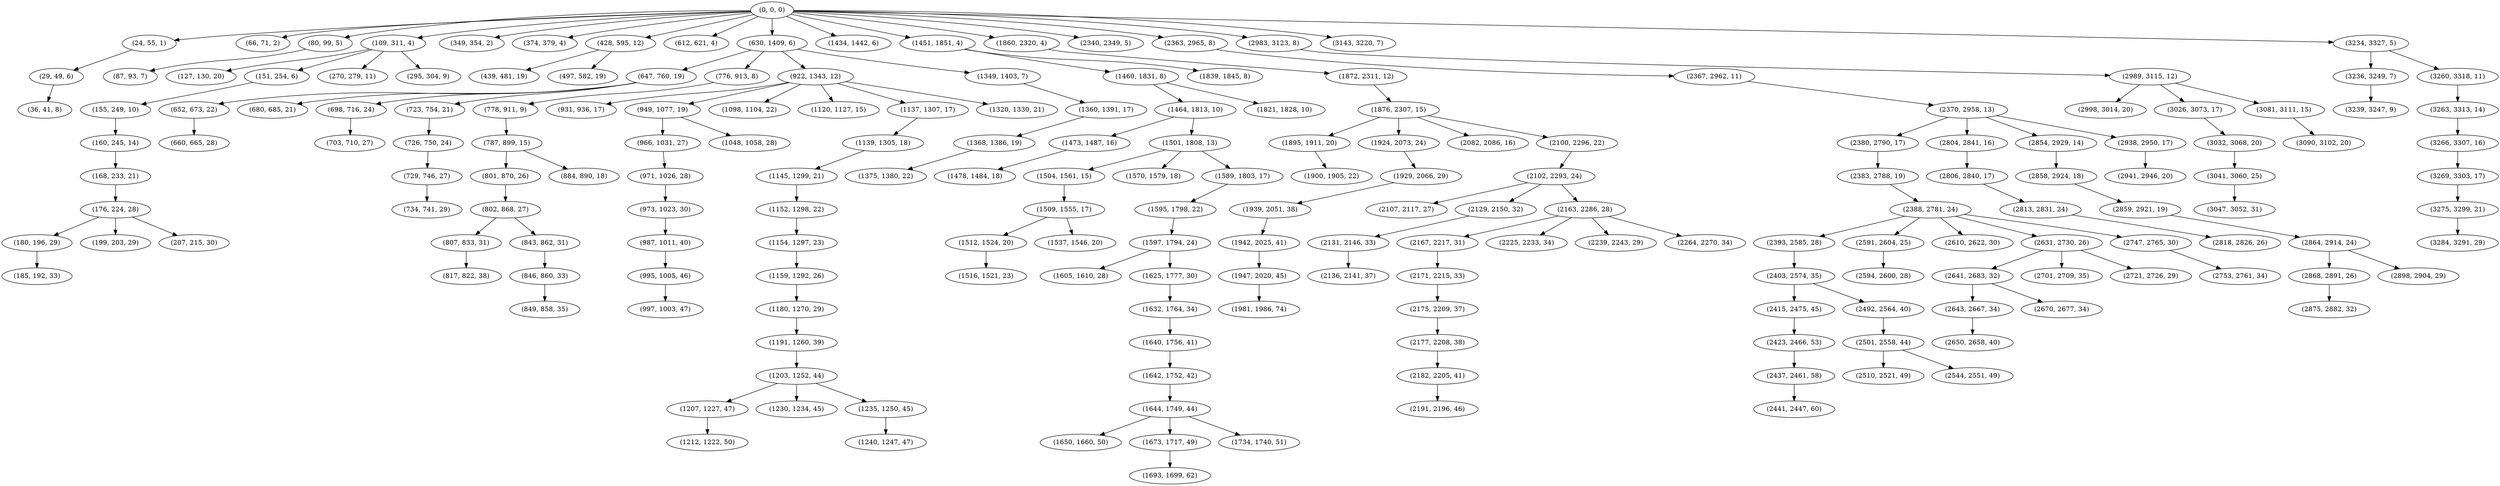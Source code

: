 digraph tree {
    "(0, 0, 0)";
    "(24, 55, 1)";
    "(29, 49, 6)";
    "(36, 41, 8)";
    "(66, 71, 2)";
    "(80, 99, 5)";
    "(87, 93, 7)";
    "(109, 311, 4)";
    "(127, 130, 20)";
    "(151, 254, 6)";
    "(155, 249, 10)";
    "(160, 245, 14)";
    "(168, 233, 21)";
    "(176, 224, 28)";
    "(180, 196, 29)";
    "(185, 192, 33)";
    "(199, 203, 29)";
    "(207, 215, 30)";
    "(270, 279, 11)";
    "(295, 304, 9)";
    "(349, 354, 2)";
    "(374, 379, 4)";
    "(428, 595, 12)";
    "(439, 481, 19)";
    "(497, 582, 19)";
    "(612, 621, 4)";
    "(630, 1409, 6)";
    "(647, 760, 19)";
    "(652, 673, 22)";
    "(660, 665, 28)";
    "(680, 685, 21)";
    "(698, 716, 24)";
    "(703, 710, 27)";
    "(723, 754, 21)";
    "(726, 750, 24)";
    "(729, 746, 27)";
    "(734, 741, 29)";
    "(776, 913, 8)";
    "(778, 911, 9)";
    "(787, 899, 15)";
    "(801, 870, 26)";
    "(802, 868, 27)";
    "(807, 833, 31)";
    "(817, 822, 38)";
    "(843, 862, 31)";
    "(846, 860, 33)";
    "(849, 858, 35)";
    "(884, 890, 18)";
    "(922, 1343, 12)";
    "(931, 936, 17)";
    "(949, 1077, 19)";
    "(966, 1031, 27)";
    "(971, 1026, 28)";
    "(973, 1023, 30)";
    "(987, 1011, 40)";
    "(995, 1005, 46)";
    "(997, 1003, 47)";
    "(1048, 1058, 28)";
    "(1098, 1104, 22)";
    "(1120, 1127, 15)";
    "(1137, 1307, 17)";
    "(1139, 1305, 18)";
    "(1145, 1299, 21)";
    "(1152, 1298, 22)";
    "(1154, 1297, 23)";
    "(1159, 1292, 26)";
    "(1180, 1270, 29)";
    "(1191, 1260, 39)";
    "(1203, 1252, 44)";
    "(1207, 1227, 47)";
    "(1212, 1222, 50)";
    "(1230, 1234, 45)";
    "(1235, 1250, 45)";
    "(1240, 1247, 47)";
    "(1320, 1330, 21)";
    "(1349, 1403, 7)";
    "(1360, 1391, 17)";
    "(1368, 1386, 19)";
    "(1375, 1380, 22)";
    "(1434, 1442, 6)";
    "(1451, 1851, 4)";
    "(1460, 1831, 8)";
    "(1464, 1813, 10)";
    "(1473, 1487, 16)";
    "(1478, 1484, 18)";
    "(1501, 1808, 13)";
    "(1504, 1561, 15)";
    "(1509, 1555, 17)";
    "(1512, 1524, 20)";
    "(1516, 1521, 23)";
    "(1537, 1546, 20)";
    "(1570, 1579, 18)";
    "(1589, 1803, 17)";
    "(1595, 1798, 22)";
    "(1597, 1794, 24)";
    "(1605, 1610, 28)";
    "(1625, 1777, 30)";
    "(1632, 1764, 34)";
    "(1640, 1756, 41)";
    "(1642, 1752, 42)";
    "(1644, 1749, 44)";
    "(1650, 1660, 50)";
    "(1673, 1717, 49)";
    "(1693, 1699, 62)";
    "(1734, 1740, 51)";
    "(1821, 1828, 10)";
    "(1839, 1845, 8)";
    "(1860, 2320, 4)";
    "(1872, 2311, 12)";
    "(1876, 2307, 15)";
    "(1895, 1911, 20)";
    "(1900, 1905, 22)";
    "(1924, 2073, 24)";
    "(1929, 2066, 29)";
    "(1939, 2051, 38)";
    "(1942, 2025, 41)";
    "(1947, 2020, 45)";
    "(1981, 1986, 74)";
    "(2082, 2086, 16)";
    "(2100, 2296, 22)";
    "(2102, 2293, 24)";
    "(2107, 2117, 27)";
    "(2129, 2150, 32)";
    "(2131, 2146, 33)";
    "(2136, 2141, 37)";
    "(2163, 2286, 28)";
    "(2167, 2217, 31)";
    "(2171, 2215, 33)";
    "(2175, 2209, 37)";
    "(2177, 2208, 38)";
    "(2182, 2205, 41)";
    "(2191, 2196, 46)";
    "(2225, 2233, 34)";
    "(2239, 2243, 29)";
    "(2264, 2270, 34)";
    "(2340, 2349, 5)";
    "(2363, 2965, 8)";
    "(2367, 2962, 11)";
    "(2370, 2958, 13)";
    "(2380, 2790, 17)";
    "(2383, 2788, 19)";
    "(2388, 2781, 24)";
    "(2393, 2585, 28)";
    "(2403, 2574, 35)";
    "(2415, 2475, 45)";
    "(2423, 2466, 53)";
    "(2437, 2461, 58)";
    "(2441, 2447, 60)";
    "(2492, 2564, 40)";
    "(2501, 2558, 44)";
    "(2510, 2521, 49)";
    "(2544, 2551, 49)";
    "(2591, 2604, 25)";
    "(2594, 2600, 28)";
    "(2610, 2622, 30)";
    "(2631, 2730, 26)";
    "(2641, 2683, 32)";
    "(2643, 2667, 34)";
    "(2650, 2658, 40)";
    "(2670, 2677, 34)";
    "(2701, 2709, 35)";
    "(2721, 2726, 29)";
    "(2747, 2765, 30)";
    "(2753, 2761, 34)";
    "(2804, 2841, 16)";
    "(2806, 2840, 17)";
    "(2813, 2831, 24)";
    "(2818, 2826, 26)";
    "(2854, 2929, 14)";
    "(2858, 2924, 18)";
    "(2859, 2921, 19)";
    "(2864, 2914, 24)";
    "(2868, 2891, 26)";
    "(2875, 2882, 32)";
    "(2898, 2904, 29)";
    "(2938, 2950, 17)";
    "(2941, 2946, 20)";
    "(2983, 3123, 8)";
    "(2989, 3115, 12)";
    "(2998, 3014, 20)";
    "(3026, 3073, 17)";
    "(3032, 3068, 20)";
    "(3041, 3060, 25)";
    "(3047, 3052, 31)";
    "(3081, 3111, 15)";
    "(3090, 3102, 20)";
    "(3143, 3220, 7)";
    "(3234, 3327, 5)";
    "(3236, 3249, 7)";
    "(3239, 3247, 9)";
    "(3260, 3318, 11)";
    "(3263, 3313, 14)";
    "(3266, 3307, 16)";
    "(3269, 3303, 17)";
    "(3275, 3299, 21)";
    "(3284, 3291, 29)";
    "(0, 0, 0)" -> "(24, 55, 1)";
    "(0, 0, 0)" -> "(66, 71, 2)";
    "(0, 0, 0)" -> "(80, 99, 5)";
    "(0, 0, 0)" -> "(109, 311, 4)";
    "(0, 0, 0)" -> "(349, 354, 2)";
    "(0, 0, 0)" -> "(374, 379, 4)";
    "(0, 0, 0)" -> "(428, 595, 12)";
    "(0, 0, 0)" -> "(612, 621, 4)";
    "(0, 0, 0)" -> "(630, 1409, 6)";
    "(0, 0, 0)" -> "(1434, 1442, 6)";
    "(0, 0, 0)" -> "(1451, 1851, 4)";
    "(0, 0, 0)" -> "(1860, 2320, 4)";
    "(0, 0, 0)" -> "(2340, 2349, 5)";
    "(0, 0, 0)" -> "(2363, 2965, 8)";
    "(0, 0, 0)" -> "(2983, 3123, 8)";
    "(0, 0, 0)" -> "(3143, 3220, 7)";
    "(0, 0, 0)" -> "(3234, 3327, 5)";
    "(24, 55, 1)" -> "(29, 49, 6)";
    "(29, 49, 6)" -> "(36, 41, 8)";
    "(80, 99, 5)" -> "(87, 93, 7)";
    "(109, 311, 4)" -> "(127, 130, 20)";
    "(109, 311, 4)" -> "(151, 254, 6)";
    "(109, 311, 4)" -> "(270, 279, 11)";
    "(109, 311, 4)" -> "(295, 304, 9)";
    "(151, 254, 6)" -> "(155, 249, 10)";
    "(155, 249, 10)" -> "(160, 245, 14)";
    "(160, 245, 14)" -> "(168, 233, 21)";
    "(168, 233, 21)" -> "(176, 224, 28)";
    "(176, 224, 28)" -> "(180, 196, 29)";
    "(176, 224, 28)" -> "(199, 203, 29)";
    "(176, 224, 28)" -> "(207, 215, 30)";
    "(180, 196, 29)" -> "(185, 192, 33)";
    "(428, 595, 12)" -> "(439, 481, 19)";
    "(428, 595, 12)" -> "(497, 582, 19)";
    "(630, 1409, 6)" -> "(647, 760, 19)";
    "(630, 1409, 6)" -> "(776, 913, 8)";
    "(630, 1409, 6)" -> "(922, 1343, 12)";
    "(630, 1409, 6)" -> "(1349, 1403, 7)";
    "(647, 760, 19)" -> "(652, 673, 22)";
    "(647, 760, 19)" -> "(680, 685, 21)";
    "(647, 760, 19)" -> "(698, 716, 24)";
    "(647, 760, 19)" -> "(723, 754, 21)";
    "(652, 673, 22)" -> "(660, 665, 28)";
    "(698, 716, 24)" -> "(703, 710, 27)";
    "(723, 754, 21)" -> "(726, 750, 24)";
    "(726, 750, 24)" -> "(729, 746, 27)";
    "(729, 746, 27)" -> "(734, 741, 29)";
    "(776, 913, 8)" -> "(778, 911, 9)";
    "(778, 911, 9)" -> "(787, 899, 15)";
    "(787, 899, 15)" -> "(801, 870, 26)";
    "(787, 899, 15)" -> "(884, 890, 18)";
    "(801, 870, 26)" -> "(802, 868, 27)";
    "(802, 868, 27)" -> "(807, 833, 31)";
    "(802, 868, 27)" -> "(843, 862, 31)";
    "(807, 833, 31)" -> "(817, 822, 38)";
    "(843, 862, 31)" -> "(846, 860, 33)";
    "(846, 860, 33)" -> "(849, 858, 35)";
    "(922, 1343, 12)" -> "(931, 936, 17)";
    "(922, 1343, 12)" -> "(949, 1077, 19)";
    "(922, 1343, 12)" -> "(1098, 1104, 22)";
    "(922, 1343, 12)" -> "(1120, 1127, 15)";
    "(922, 1343, 12)" -> "(1137, 1307, 17)";
    "(922, 1343, 12)" -> "(1320, 1330, 21)";
    "(949, 1077, 19)" -> "(966, 1031, 27)";
    "(949, 1077, 19)" -> "(1048, 1058, 28)";
    "(966, 1031, 27)" -> "(971, 1026, 28)";
    "(971, 1026, 28)" -> "(973, 1023, 30)";
    "(973, 1023, 30)" -> "(987, 1011, 40)";
    "(987, 1011, 40)" -> "(995, 1005, 46)";
    "(995, 1005, 46)" -> "(997, 1003, 47)";
    "(1137, 1307, 17)" -> "(1139, 1305, 18)";
    "(1139, 1305, 18)" -> "(1145, 1299, 21)";
    "(1145, 1299, 21)" -> "(1152, 1298, 22)";
    "(1152, 1298, 22)" -> "(1154, 1297, 23)";
    "(1154, 1297, 23)" -> "(1159, 1292, 26)";
    "(1159, 1292, 26)" -> "(1180, 1270, 29)";
    "(1180, 1270, 29)" -> "(1191, 1260, 39)";
    "(1191, 1260, 39)" -> "(1203, 1252, 44)";
    "(1203, 1252, 44)" -> "(1207, 1227, 47)";
    "(1203, 1252, 44)" -> "(1230, 1234, 45)";
    "(1203, 1252, 44)" -> "(1235, 1250, 45)";
    "(1207, 1227, 47)" -> "(1212, 1222, 50)";
    "(1235, 1250, 45)" -> "(1240, 1247, 47)";
    "(1349, 1403, 7)" -> "(1360, 1391, 17)";
    "(1360, 1391, 17)" -> "(1368, 1386, 19)";
    "(1368, 1386, 19)" -> "(1375, 1380, 22)";
    "(1451, 1851, 4)" -> "(1460, 1831, 8)";
    "(1451, 1851, 4)" -> "(1839, 1845, 8)";
    "(1460, 1831, 8)" -> "(1464, 1813, 10)";
    "(1460, 1831, 8)" -> "(1821, 1828, 10)";
    "(1464, 1813, 10)" -> "(1473, 1487, 16)";
    "(1464, 1813, 10)" -> "(1501, 1808, 13)";
    "(1473, 1487, 16)" -> "(1478, 1484, 18)";
    "(1501, 1808, 13)" -> "(1504, 1561, 15)";
    "(1501, 1808, 13)" -> "(1570, 1579, 18)";
    "(1501, 1808, 13)" -> "(1589, 1803, 17)";
    "(1504, 1561, 15)" -> "(1509, 1555, 17)";
    "(1509, 1555, 17)" -> "(1512, 1524, 20)";
    "(1509, 1555, 17)" -> "(1537, 1546, 20)";
    "(1512, 1524, 20)" -> "(1516, 1521, 23)";
    "(1589, 1803, 17)" -> "(1595, 1798, 22)";
    "(1595, 1798, 22)" -> "(1597, 1794, 24)";
    "(1597, 1794, 24)" -> "(1605, 1610, 28)";
    "(1597, 1794, 24)" -> "(1625, 1777, 30)";
    "(1625, 1777, 30)" -> "(1632, 1764, 34)";
    "(1632, 1764, 34)" -> "(1640, 1756, 41)";
    "(1640, 1756, 41)" -> "(1642, 1752, 42)";
    "(1642, 1752, 42)" -> "(1644, 1749, 44)";
    "(1644, 1749, 44)" -> "(1650, 1660, 50)";
    "(1644, 1749, 44)" -> "(1673, 1717, 49)";
    "(1644, 1749, 44)" -> "(1734, 1740, 51)";
    "(1673, 1717, 49)" -> "(1693, 1699, 62)";
    "(1860, 2320, 4)" -> "(1872, 2311, 12)";
    "(1872, 2311, 12)" -> "(1876, 2307, 15)";
    "(1876, 2307, 15)" -> "(1895, 1911, 20)";
    "(1876, 2307, 15)" -> "(1924, 2073, 24)";
    "(1876, 2307, 15)" -> "(2082, 2086, 16)";
    "(1876, 2307, 15)" -> "(2100, 2296, 22)";
    "(1895, 1911, 20)" -> "(1900, 1905, 22)";
    "(1924, 2073, 24)" -> "(1929, 2066, 29)";
    "(1929, 2066, 29)" -> "(1939, 2051, 38)";
    "(1939, 2051, 38)" -> "(1942, 2025, 41)";
    "(1942, 2025, 41)" -> "(1947, 2020, 45)";
    "(1947, 2020, 45)" -> "(1981, 1986, 74)";
    "(2100, 2296, 22)" -> "(2102, 2293, 24)";
    "(2102, 2293, 24)" -> "(2107, 2117, 27)";
    "(2102, 2293, 24)" -> "(2129, 2150, 32)";
    "(2102, 2293, 24)" -> "(2163, 2286, 28)";
    "(2129, 2150, 32)" -> "(2131, 2146, 33)";
    "(2131, 2146, 33)" -> "(2136, 2141, 37)";
    "(2163, 2286, 28)" -> "(2167, 2217, 31)";
    "(2163, 2286, 28)" -> "(2225, 2233, 34)";
    "(2163, 2286, 28)" -> "(2239, 2243, 29)";
    "(2163, 2286, 28)" -> "(2264, 2270, 34)";
    "(2167, 2217, 31)" -> "(2171, 2215, 33)";
    "(2171, 2215, 33)" -> "(2175, 2209, 37)";
    "(2175, 2209, 37)" -> "(2177, 2208, 38)";
    "(2177, 2208, 38)" -> "(2182, 2205, 41)";
    "(2182, 2205, 41)" -> "(2191, 2196, 46)";
    "(2363, 2965, 8)" -> "(2367, 2962, 11)";
    "(2367, 2962, 11)" -> "(2370, 2958, 13)";
    "(2370, 2958, 13)" -> "(2380, 2790, 17)";
    "(2370, 2958, 13)" -> "(2804, 2841, 16)";
    "(2370, 2958, 13)" -> "(2854, 2929, 14)";
    "(2370, 2958, 13)" -> "(2938, 2950, 17)";
    "(2380, 2790, 17)" -> "(2383, 2788, 19)";
    "(2383, 2788, 19)" -> "(2388, 2781, 24)";
    "(2388, 2781, 24)" -> "(2393, 2585, 28)";
    "(2388, 2781, 24)" -> "(2591, 2604, 25)";
    "(2388, 2781, 24)" -> "(2610, 2622, 30)";
    "(2388, 2781, 24)" -> "(2631, 2730, 26)";
    "(2388, 2781, 24)" -> "(2747, 2765, 30)";
    "(2393, 2585, 28)" -> "(2403, 2574, 35)";
    "(2403, 2574, 35)" -> "(2415, 2475, 45)";
    "(2403, 2574, 35)" -> "(2492, 2564, 40)";
    "(2415, 2475, 45)" -> "(2423, 2466, 53)";
    "(2423, 2466, 53)" -> "(2437, 2461, 58)";
    "(2437, 2461, 58)" -> "(2441, 2447, 60)";
    "(2492, 2564, 40)" -> "(2501, 2558, 44)";
    "(2501, 2558, 44)" -> "(2510, 2521, 49)";
    "(2501, 2558, 44)" -> "(2544, 2551, 49)";
    "(2591, 2604, 25)" -> "(2594, 2600, 28)";
    "(2631, 2730, 26)" -> "(2641, 2683, 32)";
    "(2631, 2730, 26)" -> "(2701, 2709, 35)";
    "(2631, 2730, 26)" -> "(2721, 2726, 29)";
    "(2641, 2683, 32)" -> "(2643, 2667, 34)";
    "(2641, 2683, 32)" -> "(2670, 2677, 34)";
    "(2643, 2667, 34)" -> "(2650, 2658, 40)";
    "(2747, 2765, 30)" -> "(2753, 2761, 34)";
    "(2804, 2841, 16)" -> "(2806, 2840, 17)";
    "(2806, 2840, 17)" -> "(2813, 2831, 24)";
    "(2813, 2831, 24)" -> "(2818, 2826, 26)";
    "(2854, 2929, 14)" -> "(2858, 2924, 18)";
    "(2858, 2924, 18)" -> "(2859, 2921, 19)";
    "(2859, 2921, 19)" -> "(2864, 2914, 24)";
    "(2864, 2914, 24)" -> "(2868, 2891, 26)";
    "(2864, 2914, 24)" -> "(2898, 2904, 29)";
    "(2868, 2891, 26)" -> "(2875, 2882, 32)";
    "(2938, 2950, 17)" -> "(2941, 2946, 20)";
    "(2983, 3123, 8)" -> "(2989, 3115, 12)";
    "(2989, 3115, 12)" -> "(2998, 3014, 20)";
    "(2989, 3115, 12)" -> "(3026, 3073, 17)";
    "(2989, 3115, 12)" -> "(3081, 3111, 15)";
    "(3026, 3073, 17)" -> "(3032, 3068, 20)";
    "(3032, 3068, 20)" -> "(3041, 3060, 25)";
    "(3041, 3060, 25)" -> "(3047, 3052, 31)";
    "(3081, 3111, 15)" -> "(3090, 3102, 20)";
    "(3234, 3327, 5)" -> "(3236, 3249, 7)";
    "(3234, 3327, 5)" -> "(3260, 3318, 11)";
    "(3236, 3249, 7)" -> "(3239, 3247, 9)";
    "(3260, 3318, 11)" -> "(3263, 3313, 14)";
    "(3263, 3313, 14)" -> "(3266, 3307, 16)";
    "(3266, 3307, 16)" -> "(3269, 3303, 17)";
    "(3269, 3303, 17)" -> "(3275, 3299, 21)";
    "(3275, 3299, 21)" -> "(3284, 3291, 29)";
}
